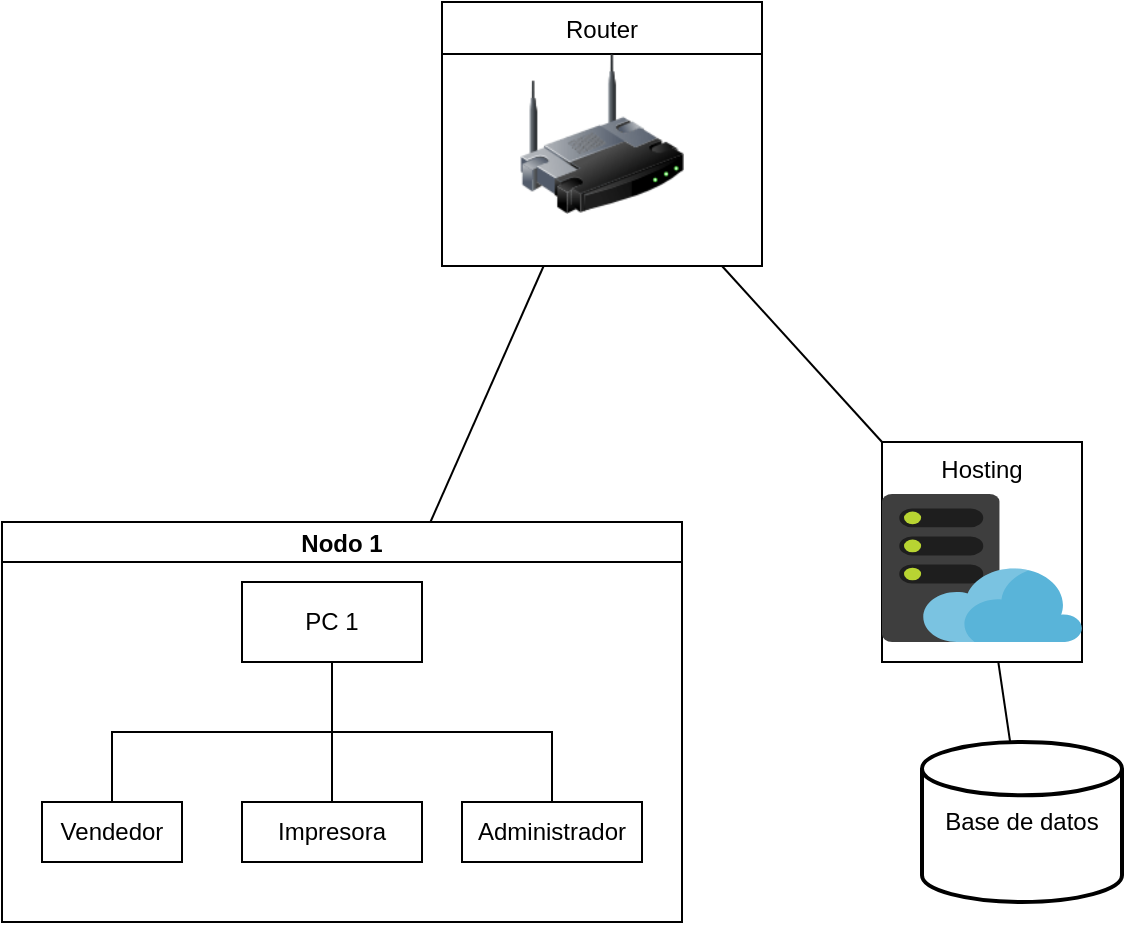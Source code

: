 <mxfile version="24.7.17">
  <diagram id="C5RBs43oDa-KdzZeNtuy" name="Page-1">
    <mxGraphModel dx="6836" dy="5044" grid="1" gridSize="10" guides="1" tooltips="1" connect="1" arrows="1" fold="1" page="1" pageScale="1" pageWidth="1100" pageHeight="850" math="0" shadow="0">
      <root>
        <mxCell id="WIyWlLk6GJQsqaUBKTNV-0" />
        <mxCell id="WIyWlLk6GJQsqaUBKTNV-1" parent="WIyWlLk6GJQsqaUBKTNV-0" />
        <mxCell id="HjSV1TEzzstD-xtGG22P-8" value="Router" style="swimlane;fontStyle=0;align=center;verticalAlign=top;childLayout=stackLayout;horizontal=1;startSize=26;horizontalStack=0;resizeParent=1;resizeLast=0;collapsible=1;marginBottom=0;rounded=0;shadow=0;strokeWidth=1;" parent="WIyWlLk6GJQsqaUBKTNV-1" vertex="1">
          <mxGeometry x="-840" y="-1550" width="160" height="132" as="geometry">
            <mxRectangle x="130" y="380" width="160" height="26" as="alternateBounds" />
          </mxGeometry>
        </mxCell>
        <mxCell id="L0K01jqNJSo1EcF0a_rl-21" value="" style="image;html=1;image=img/lib/clip_art/networking/Wireless_Router_128x128.png" vertex="1" parent="HjSV1TEzzstD-xtGG22P-8">
          <mxGeometry y="26" width="160" height="80" as="geometry" />
        </mxCell>
        <mxCell id="QhkTqGAl0PFYy6q8hVvx-3" value="" style="endArrow=none;html=1;rounded=0;strokeColor=default;align=center;verticalAlign=middle;fontFamily=Helvetica;fontSize=11;fontColor=default;labelBackgroundColor=default;" parent="WIyWlLk6GJQsqaUBKTNV-1" source="L0K01jqNJSo1EcF0a_rl-1" target="HjSV1TEzzstD-xtGG22P-8" edge="1">
          <mxGeometry relative="1" as="geometry">
            <mxPoint x="-810" y="-1291.667" as="sourcePoint" />
            <mxPoint x="-170" y="-1290" as="targetPoint" />
          </mxGeometry>
        </mxCell>
        <mxCell id="L0K01jqNJSo1EcF0a_rl-0" value="Base de datos" style="strokeWidth=2;html=1;shape=mxgraph.flowchart.database;whiteSpace=wrap;" vertex="1" parent="WIyWlLk6GJQsqaUBKTNV-1">
          <mxGeometry x="-600" y="-1180" width="100" height="80" as="geometry" />
        </mxCell>
        <mxCell id="L0K01jqNJSo1EcF0a_rl-1" value="Nodo 1" style="swimlane;startSize=20;horizontal=1;containerType=tree;newEdgeStyle={&quot;edgeStyle&quot;:&quot;elbowEdgeStyle&quot;,&quot;startArrow&quot;:&quot;none&quot;,&quot;endArrow&quot;:&quot;none&quot;};" vertex="1" parent="WIyWlLk6GJQsqaUBKTNV-1">
          <mxGeometry x="-1060" y="-1290" width="340" height="200" as="geometry" />
        </mxCell>
        <mxCell id="L0K01jqNJSo1EcF0a_rl-2" value="" style="edgeStyle=elbowEdgeStyle;elbow=vertical;sourcePerimeterSpacing=0;targetPerimeterSpacing=0;startArrow=none;endArrow=none;rounded=0;curved=0;" edge="1" parent="L0K01jqNJSo1EcF0a_rl-1" source="L0K01jqNJSo1EcF0a_rl-4" target="L0K01jqNJSo1EcF0a_rl-5">
          <mxGeometry relative="1" as="geometry" />
        </mxCell>
        <mxCell id="L0K01jqNJSo1EcF0a_rl-3" value="" style="edgeStyle=elbowEdgeStyle;elbow=vertical;sourcePerimeterSpacing=0;targetPerimeterSpacing=0;startArrow=none;endArrow=none;rounded=0;curved=0;" edge="1" parent="L0K01jqNJSo1EcF0a_rl-1" source="L0K01jqNJSo1EcF0a_rl-4" target="L0K01jqNJSo1EcF0a_rl-6">
          <mxGeometry relative="1" as="geometry" />
        </mxCell>
        <UserObject label="PC 1" treeRoot="1" id="L0K01jqNJSo1EcF0a_rl-4">
          <mxCell style="whiteSpace=wrap;html=1;align=center;treeFolding=1;treeMoving=1;newEdgeStyle={&quot;edgeStyle&quot;:&quot;elbowEdgeStyle&quot;,&quot;startArrow&quot;:&quot;none&quot;,&quot;endArrow&quot;:&quot;none&quot;};" vertex="1" parent="L0K01jqNJSo1EcF0a_rl-1">
            <mxGeometry x="120" y="30" width="90" height="40" as="geometry" />
          </mxCell>
        </UserObject>
        <mxCell id="L0K01jqNJSo1EcF0a_rl-5" value="Vendedor" style="whiteSpace=wrap;html=1;align=center;verticalAlign=middle;treeFolding=1;treeMoving=1;newEdgeStyle={&quot;edgeStyle&quot;:&quot;elbowEdgeStyle&quot;,&quot;startArrow&quot;:&quot;none&quot;,&quot;endArrow&quot;:&quot;none&quot;};" vertex="1" parent="L0K01jqNJSo1EcF0a_rl-1">
          <mxGeometry x="20" y="140" width="70" height="30" as="geometry" />
        </mxCell>
        <mxCell id="L0K01jqNJSo1EcF0a_rl-6" value="Administrador" style="whiteSpace=wrap;html=1;align=center;verticalAlign=middle;treeFolding=1;treeMoving=1;newEdgeStyle={&quot;edgeStyle&quot;:&quot;elbowEdgeStyle&quot;,&quot;startArrow&quot;:&quot;none&quot;,&quot;endArrow&quot;:&quot;none&quot;};" vertex="1" parent="L0K01jqNJSo1EcF0a_rl-1">
          <mxGeometry x="230" y="140" width="90" height="30" as="geometry" />
        </mxCell>
        <mxCell id="L0K01jqNJSo1EcF0a_rl-7" value="Impresora" style="whiteSpace=wrap;html=1;align=center;verticalAlign=middle;treeFolding=1;treeMoving=1;newEdgeStyle={&quot;edgeStyle&quot;:&quot;elbowEdgeStyle&quot;,&quot;startArrow&quot;:&quot;none&quot;,&quot;endArrow&quot;:&quot;none&quot;};" vertex="1" parent="L0K01jqNJSo1EcF0a_rl-1">
          <mxGeometry x="120" y="140" width="90" height="30" as="geometry" />
        </mxCell>
        <mxCell id="L0K01jqNJSo1EcF0a_rl-8" value="" style="edgeStyle=elbowEdgeStyle;elbow=vertical;sourcePerimeterSpacing=0;targetPerimeterSpacing=0;startArrow=none;endArrow=none;rounded=0;curved=0;exitX=0.5;exitY=1;exitDx=0;exitDy=0;" edge="1" parent="L0K01jqNJSo1EcF0a_rl-1" source="L0K01jqNJSo1EcF0a_rl-4" target="L0K01jqNJSo1EcF0a_rl-7">
          <mxGeometry relative="1" as="geometry">
            <mxPoint x="260" y="70" as="sourcePoint" />
            <mxPoint x="290" y="150" as="targetPoint" />
          </mxGeometry>
        </mxCell>
        <mxCell id="L0K01jqNJSo1EcF0a_rl-18" value="" style="endArrow=none;html=1;rounded=0;strokeColor=default;align=center;verticalAlign=middle;fontFamily=Helvetica;fontSize=11;fontColor=default;labelBackgroundColor=default;" edge="1" parent="WIyWlLk6GJQsqaUBKTNV-1" source="L0K01jqNJSo1EcF0a_rl-0" target="L0K01jqNJSo1EcF0a_rl-22">
          <mxGeometry relative="1" as="geometry">
            <mxPoint x="-801" y="-1280" as="sourcePoint" />
            <mxPoint x="-658" y="-1460" as="targetPoint" />
          </mxGeometry>
        </mxCell>
        <mxCell id="L0K01jqNJSo1EcF0a_rl-20" value="" style="endArrow=none;html=1;rounded=0;strokeColor=default;align=center;verticalAlign=middle;fontFamily=Helvetica;fontSize=11;fontColor=default;labelBackgroundColor=default;" edge="1" parent="WIyWlLk6GJQsqaUBKTNV-1" source="L0K01jqNJSo1EcF0a_rl-22" target="HjSV1TEzzstD-xtGG22P-8">
          <mxGeometry relative="1" as="geometry">
            <mxPoint x="-791" y="-1270" as="sourcePoint" />
            <mxPoint x="-648" y="-1450" as="targetPoint" />
          </mxGeometry>
        </mxCell>
        <mxCell id="L0K01jqNJSo1EcF0a_rl-22" value="Hosting" style="swimlane;fontStyle=0;align=center;verticalAlign=top;childLayout=stackLayout;horizontal=1;startSize=26;horizontalStack=0;resizeParent=1;resizeLast=0;collapsible=1;marginBottom=0;rounded=0;shadow=0;strokeWidth=1;swimlaneLine=0;glass=0;swimlaneHead=1;container=1;expand=1;" vertex="1" parent="WIyWlLk6GJQsqaUBKTNV-1">
          <mxGeometry x="-620" y="-1330" width="100" height="110" as="geometry">
            <mxRectangle x="130" y="380" width="160" height="26" as="alternateBounds" />
          </mxGeometry>
        </mxCell>
        <mxCell id="L0K01jqNJSo1EcF0a_rl-26" value="" style="image;html=1;points=[];align=center;fontSize=12;image=img/lib/mscae/WebHosting.svg;snapToPoint=0;fixDash=1;container=0;imageAspect=0;" vertex="1" parent="L0K01jqNJSo1EcF0a_rl-22">
          <mxGeometry y="26" width="100" height="74" as="geometry" />
        </mxCell>
      </root>
    </mxGraphModel>
  </diagram>
</mxfile>

